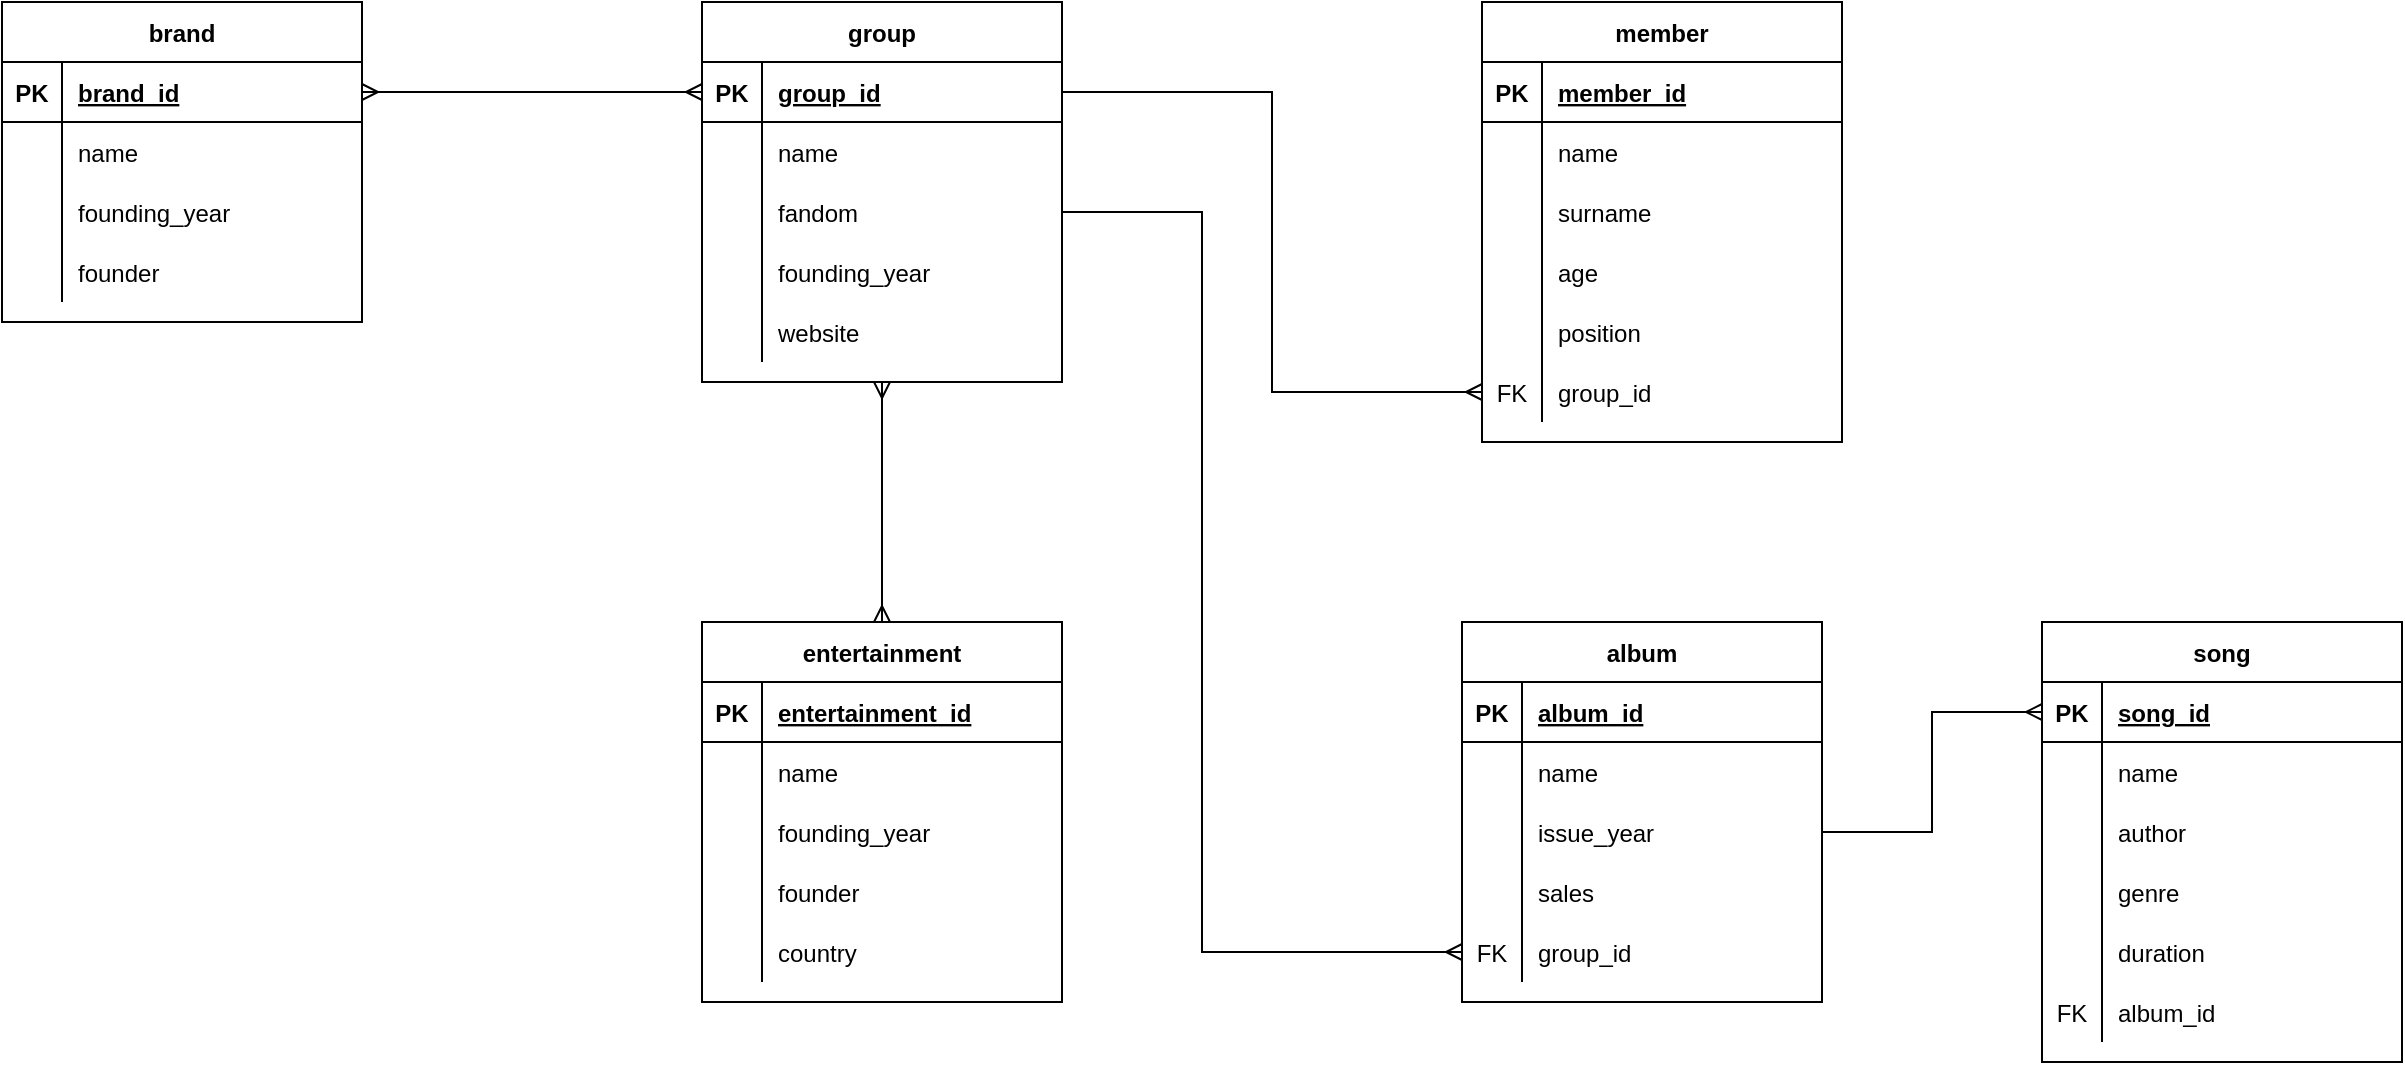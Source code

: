 <mxfile version="20.3.7" type="device"><diagram id="iY-hKCWLND0blFfeP9gx" name="Страница 1"><mxGraphModel dx="1817" dy="567" grid="1" gridSize="10" guides="1" tooltips="1" connect="1" arrows="1" fold="1" page="1" pageScale="1" pageWidth="827" pageHeight="1169" math="0" shadow="0"><root><mxCell id="0"/><mxCell id="1" parent="0"/><mxCell id="vdWDyAV-vzFsGSlKBJfx-1" value="member" style="shape=table;startSize=30;container=1;collapsible=1;childLayout=tableLayout;fixedRows=1;rowLines=0;fontStyle=1;align=center;resizeLast=1;" parent="1" vertex="1"><mxGeometry x="460" width="180" height="220" as="geometry"/></mxCell><mxCell id="vdWDyAV-vzFsGSlKBJfx-2" value="" style="shape=tableRow;horizontal=0;startSize=0;swimlaneHead=0;swimlaneBody=0;fillColor=none;collapsible=0;dropTarget=0;points=[[0,0.5],[1,0.5]];portConstraint=eastwest;top=0;left=0;right=0;bottom=1;" parent="vdWDyAV-vzFsGSlKBJfx-1" vertex="1"><mxGeometry y="30" width="180" height="30" as="geometry"/></mxCell><mxCell id="vdWDyAV-vzFsGSlKBJfx-3" value="PK" style="shape=partialRectangle;connectable=0;fillColor=none;top=0;left=0;bottom=0;right=0;fontStyle=1;overflow=hidden;" parent="vdWDyAV-vzFsGSlKBJfx-2" vertex="1"><mxGeometry width="30" height="30" as="geometry"><mxRectangle width="30" height="30" as="alternateBounds"/></mxGeometry></mxCell><mxCell id="vdWDyAV-vzFsGSlKBJfx-4" value="member_id" style="shape=partialRectangle;connectable=0;fillColor=none;top=0;left=0;bottom=0;right=0;align=left;spacingLeft=6;fontStyle=5;overflow=hidden;" parent="vdWDyAV-vzFsGSlKBJfx-2" vertex="1"><mxGeometry x="30" width="150" height="30" as="geometry"><mxRectangle width="150" height="30" as="alternateBounds"/></mxGeometry></mxCell><mxCell id="vdWDyAV-vzFsGSlKBJfx-5" value="" style="shape=tableRow;horizontal=0;startSize=0;swimlaneHead=0;swimlaneBody=0;fillColor=none;collapsible=0;dropTarget=0;points=[[0,0.5],[1,0.5]];portConstraint=eastwest;top=0;left=0;right=0;bottom=0;" parent="vdWDyAV-vzFsGSlKBJfx-1" vertex="1"><mxGeometry y="60" width="180" height="30" as="geometry"/></mxCell><mxCell id="vdWDyAV-vzFsGSlKBJfx-6" value="" style="shape=partialRectangle;connectable=0;fillColor=none;top=0;left=0;bottom=0;right=0;editable=1;overflow=hidden;" parent="vdWDyAV-vzFsGSlKBJfx-5" vertex="1"><mxGeometry width="30" height="30" as="geometry"><mxRectangle width="30" height="30" as="alternateBounds"/></mxGeometry></mxCell><mxCell id="vdWDyAV-vzFsGSlKBJfx-7" value="name" style="shape=partialRectangle;connectable=0;fillColor=none;top=0;left=0;bottom=0;right=0;align=left;spacingLeft=6;overflow=hidden;" parent="vdWDyAV-vzFsGSlKBJfx-5" vertex="1"><mxGeometry x="30" width="150" height="30" as="geometry"><mxRectangle width="150" height="30" as="alternateBounds"/></mxGeometry></mxCell><mxCell id="vdWDyAV-vzFsGSlKBJfx-8" value="" style="shape=tableRow;horizontal=0;startSize=0;swimlaneHead=0;swimlaneBody=0;fillColor=none;collapsible=0;dropTarget=0;points=[[0,0.5],[1,0.5]];portConstraint=eastwest;top=0;left=0;right=0;bottom=0;" parent="vdWDyAV-vzFsGSlKBJfx-1" vertex="1"><mxGeometry y="90" width="180" height="30" as="geometry"/></mxCell><mxCell id="vdWDyAV-vzFsGSlKBJfx-9" value="" style="shape=partialRectangle;connectable=0;fillColor=none;top=0;left=0;bottom=0;right=0;editable=1;overflow=hidden;" parent="vdWDyAV-vzFsGSlKBJfx-8" vertex="1"><mxGeometry width="30" height="30" as="geometry"><mxRectangle width="30" height="30" as="alternateBounds"/></mxGeometry></mxCell><mxCell id="vdWDyAV-vzFsGSlKBJfx-10" value="surname" style="shape=partialRectangle;connectable=0;fillColor=none;top=0;left=0;bottom=0;right=0;align=left;spacingLeft=6;overflow=hidden;" parent="vdWDyAV-vzFsGSlKBJfx-8" vertex="1"><mxGeometry x="30" width="150" height="30" as="geometry"><mxRectangle width="150" height="30" as="alternateBounds"/></mxGeometry></mxCell><mxCell id="vdWDyAV-vzFsGSlKBJfx-11" value="" style="shape=tableRow;horizontal=0;startSize=0;swimlaneHead=0;swimlaneBody=0;fillColor=none;collapsible=0;dropTarget=0;points=[[0,0.5],[1,0.5]];portConstraint=eastwest;top=0;left=0;right=0;bottom=0;" parent="vdWDyAV-vzFsGSlKBJfx-1" vertex="1"><mxGeometry y="120" width="180" height="30" as="geometry"/></mxCell><mxCell id="vdWDyAV-vzFsGSlKBJfx-12" value="" style="shape=partialRectangle;connectable=0;fillColor=none;top=0;left=0;bottom=0;right=0;editable=1;overflow=hidden;" parent="vdWDyAV-vzFsGSlKBJfx-11" vertex="1"><mxGeometry width="30" height="30" as="geometry"><mxRectangle width="30" height="30" as="alternateBounds"/></mxGeometry></mxCell><mxCell id="vdWDyAV-vzFsGSlKBJfx-13" value="age" style="shape=partialRectangle;connectable=0;fillColor=none;top=0;left=0;bottom=0;right=0;align=left;spacingLeft=6;overflow=hidden;" parent="vdWDyAV-vzFsGSlKBJfx-11" vertex="1"><mxGeometry x="30" width="150" height="30" as="geometry"><mxRectangle width="150" height="30" as="alternateBounds"/></mxGeometry></mxCell><mxCell id="vdWDyAV-vzFsGSlKBJfx-86" style="shape=tableRow;horizontal=0;startSize=0;swimlaneHead=0;swimlaneBody=0;fillColor=none;collapsible=0;dropTarget=0;points=[[0,0.5],[1,0.5]];portConstraint=eastwest;top=0;left=0;right=0;bottom=0;" parent="vdWDyAV-vzFsGSlKBJfx-1" vertex="1"><mxGeometry y="150" width="180" height="30" as="geometry"/></mxCell><mxCell id="vdWDyAV-vzFsGSlKBJfx-87" style="shape=partialRectangle;connectable=0;fillColor=none;top=0;left=0;bottom=0;right=0;editable=1;overflow=hidden;" parent="vdWDyAV-vzFsGSlKBJfx-86" vertex="1"><mxGeometry width="30" height="30" as="geometry"><mxRectangle width="30" height="30" as="alternateBounds"/></mxGeometry></mxCell><mxCell id="vdWDyAV-vzFsGSlKBJfx-88" value="position" style="shape=partialRectangle;connectable=0;fillColor=none;top=0;left=0;bottom=0;right=0;align=left;spacingLeft=6;overflow=hidden;" parent="vdWDyAV-vzFsGSlKBJfx-86" vertex="1"><mxGeometry x="30" width="150" height="30" as="geometry"><mxRectangle width="150" height="30" as="alternateBounds"/></mxGeometry></mxCell><mxCell id="vdWDyAV-vzFsGSlKBJfx-89" style="shape=tableRow;horizontal=0;startSize=0;swimlaneHead=0;swimlaneBody=0;fillColor=none;collapsible=0;dropTarget=0;points=[[0,0.5],[1,0.5]];portConstraint=eastwest;top=0;left=0;right=0;bottom=0;" parent="vdWDyAV-vzFsGSlKBJfx-1" vertex="1"><mxGeometry y="180" width="180" height="30" as="geometry"/></mxCell><mxCell id="vdWDyAV-vzFsGSlKBJfx-90" value="FK" style="shape=partialRectangle;connectable=0;fillColor=none;top=0;left=0;bottom=0;right=0;editable=1;overflow=hidden;" parent="vdWDyAV-vzFsGSlKBJfx-89" vertex="1"><mxGeometry width="30" height="30" as="geometry"><mxRectangle width="30" height="30" as="alternateBounds"/></mxGeometry></mxCell><mxCell id="vdWDyAV-vzFsGSlKBJfx-91" value="group_id" style="shape=partialRectangle;connectable=0;fillColor=none;top=0;left=0;bottom=0;right=0;align=left;spacingLeft=6;overflow=hidden;" parent="vdWDyAV-vzFsGSlKBJfx-89" vertex="1"><mxGeometry x="30" width="150" height="30" as="geometry"><mxRectangle width="150" height="30" as="alternateBounds"/></mxGeometry></mxCell><mxCell id="vdWDyAV-vzFsGSlKBJfx-14" value="group" style="shape=table;startSize=30;container=1;collapsible=1;childLayout=tableLayout;fixedRows=1;rowLines=0;fontStyle=1;align=center;resizeLast=1;" parent="1" vertex="1"><mxGeometry x="70" width="180" height="190" as="geometry"/></mxCell><mxCell id="vdWDyAV-vzFsGSlKBJfx-15" value="" style="shape=tableRow;horizontal=0;startSize=0;swimlaneHead=0;swimlaneBody=0;fillColor=none;collapsible=0;dropTarget=0;points=[[0,0.5],[1,0.5]];portConstraint=eastwest;top=0;left=0;right=0;bottom=1;" parent="vdWDyAV-vzFsGSlKBJfx-14" vertex="1"><mxGeometry y="30" width="180" height="30" as="geometry"/></mxCell><mxCell id="vdWDyAV-vzFsGSlKBJfx-16" value="PK" style="shape=partialRectangle;connectable=0;fillColor=none;top=0;left=0;bottom=0;right=0;fontStyle=1;overflow=hidden;" parent="vdWDyAV-vzFsGSlKBJfx-15" vertex="1"><mxGeometry width="30" height="30" as="geometry"><mxRectangle width="30" height="30" as="alternateBounds"/></mxGeometry></mxCell><mxCell id="vdWDyAV-vzFsGSlKBJfx-17" value="group_id" style="shape=partialRectangle;connectable=0;fillColor=none;top=0;left=0;bottom=0;right=0;align=left;spacingLeft=6;fontStyle=5;overflow=hidden;" parent="vdWDyAV-vzFsGSlKBJfx-15" vertex="1"><mxGeometry x="30" width="150" height="30" as="geometry"><mxRectangle width="150" height="30" as="alternateBounds"/></mxGeometry></mxCell><mxCell id="vdWDyAV-vzFsGSlKBJfx-18" value="" style="shape=tableRow;horizontal=0;startSize=0;swimlaneHead=0;swimlaneBody=0;fillColor=none;collapsible=0;dropTarget=0;points=[[0,0.5],[1,0.5]];portConstraint=eastwest;top=0;left=0;right=0;bottom=0;" parent="vdWDyAV-vzFsGSlKBJfx-14" vertex="1"><mxGeometry y="60" width="180" height="30" as="geometry"/></mxCell><mxCell id="vdWDyAV-vzFsGSlKBJfx-19" value="" style="shape=partialRectangle;connectable=0;fillColor=none;top=0;left=0;bottom=0;right=0;editable=1;overflow=hidden;" parent="vdWDyAV-vzFsGSlKBJfx-18" vertex="1"><mxGeometry width="30" height="30" as="geometry"><mxRectangle width="30" height="30" as="alternateBounds"/></mxGeometry></mxCell><mxCell id="vdWDyAV-vzFsGSlKBJfx-20" value="name" style="shape=partialRectangle;connectable=0;fillColor=none;top=0;left=0;bottom=0;right=0;align=left;spacingLeft=6;overflow=hidden;" parent="vdWDyAV-vzFsGSlKBJfx-18" vertex="1"><mxGeometry x="30" width="150" height="30" as="geometry"><mxRectangle width="150" height="30" as="alternateBounds"/></mxGeometry></mxCell><mxCell id="XHDtViboGPx38nNaj5Tq-13" style="shape=tableRow;horizontal=0;startSize=0;swimlaneHead=0;swimlaneBody=0;fillColor=none;collapsible=0;dropTarget=0;points=[[0,0.5],[1,0.5]];portConstraint=eastwest;top=0;left=0;right=0;bottom=0;" parent="vdWDyAV-vzFsGSlKBJfx-14" vertex="1"><mxGeometry y="90" width="180" height="30" as="geometry"/></mxCell><mxCell id="XHDtViboGPx38nNaj5Tq-14" style="shape=partialRectangle;connectable=0;fillColor=none;top=0;left=0;bottom=0;right=0;editable=1;overflow=hidden;" parent="XHDtViboGPx38nNaj5Tq-13" vertex="1"><mxGeometry width="30" height="30" as="geometry"><mxRectangle width="30" height="30" as="alternateBounds"/></mxGeometry></mxCell><mxCell id="XHDtViboGPx38nNaj5Tq-15" value="fandom" style="shape=partialRectangle;connectable=0;fillColor=none;top=0;left=0;bottom=0;right=0;align=left;spacingLeft=6;overflow=hidden;" parent="XHDtViboGPx38nNaj5Tq-13" vertex="1"><mxGeometry x="30" width="150" height="30" as="geometry"><mxRectangle width="150" height="30" as="alternateBounds"/></mxGeometry></mxCell><mxCell id="vdWDyAV-vzFsGSlKBJfx-113" style="shape=tableRow;horizontal=0;startSize=0;swimlaneHead=0;swimlaneBody=0;fillColor=none;collapsible=0;dropTarget=0;points=[[0,0.5],[1,0.5]];portConstraint=eastwest;top=0;left=0;right=0;bottom=0;" parent="vdWDyAV-vzFsGSlKBJfx-14" vertex="1"><mxGeometry y="120" width="180" height="30" as="geometry"/></mxCell><mxCell id="vdWDyAV-vzFsGSlKBJfx-114" style="shape=partialRectangle;connectable=0;fillColor=none;top=0;left=0;bottom=0;right=0;editable=1;overflow=hidden;" parent="vdWDyAV-vzFsGSlKBJfx-113" vertex="1"><mxGeometry width="30" height="30" as="geometry"><mxRectangle width="30" height="30" as="alternateBounds"/></mxGeometry></mxCell><mxCell id="vdWDyAV-vzFsGSlKBJfx-115" value="founding_year" style="shape=partialRectangle;connectable=0;fillColor=none;top=0;left=0;bottom=0;right=0;align=left;spacingLeft=6;overflow=hidden;" parent="vdWDyAV-vzFsGSlKBJfx-113" vertex="1"><mxGeometry x="30" width="150" height="30" as="geometry"><mxRectangle width="150" height="30" as="alternateBounds"/></mxGeometry></mxCell><mxCell id="XHDtViboGPx38nNaj5Tq-20" style="shape=tableRow;horizontal=0;startSize=0;swimlaneHead=0;swimlaneBody=0;fillColor=none;collapsible=0;dropTarget=0;points=[[0,0.5],[1,0.5]];portConstraint=eastwest;top=0;left=0;right=0;bottom=0;" parent="vdWDyAV-vzFsGSlKBJfx-14" vertex="1"><mxGeometry y="150" width="180" height="30" as="geometry"/></mxCell><mxCell id="XHDtViboGPx38nNaj5Tq-21" style="shape=partialRectangle;connectable=0;fillColor=none;top=0;left=0;bottom=0;right=0;editable=1;overflow=hidden;" parent="XHDtViboGPx38nNaj5Tq-20" vertex="1"><mxGeometry width="30" height="30" as="geometry"><mxRectangle width="30" height="30" as="alternateBounds"/></mxGeometry></mxCell><mxCell id="XHDtViboGPx38nNaj5Tq-22" value="website" style="shape=partialRectangle;connectable=0;fillColor=none;top=0;left=0;bottom=0;right=0;align=left;spacingLeft=6;overflow=hidden;" parent="XHDtViboGPx38nNaj5Tq-20" vertex="1"><mxGeometry x="30" width="150" height="30" as="geometry"><mxRectangle width="150" height="30" as="alternateBounds"/></mxGeometry></mxCell><mxCell id="vdWDyAV-vzFsGSlKBJfx-27" value="entertainment" style="shape=table;startSize=30;container=1;collapsible=1;childLayout=tableLayout;fixedRows=1;rowLines=0;fontStyle=1;align=center;resizeLast=1;" parent="1" vertex="1"><mxGeometry x="70" y="310" width="180" height="190" as="geometry"/></mxCell><mxCell id="vdWDyAV-vzFsGSlKBJfx-28" value="" style="shape=tableRow;horizontal=0;startSize=0;swimlaneHead=0;swimlaneBody=0;fillColor=none;collapsible=0;dropTarget=0;points=[[0,0.5],[1,0.5]];portConstraint=eastwest;top=0;left=0;right=0;bottom=1;" parent="vdWDyAV-vzFsGSlKBJfx-27" vertex="1"><mxGeometry y="30" width="180" height="30" as="geometry"/></mxCell><mxCell id="vdWDyAV-vzFsGSlKBJfx-29" value="PK" style="shape=partialRectangle;connectable=0;fillColor=none;top=0;left=0;bottom=0;right=0;fontStyle=1;overflow=hidden;" parent="vdWDyAV-vzFsGSlKBJfx-28" vertex="1"><mxGeometry width="30" height="30" as="geometry"><mxRectangle width="30" height="30" as="alternateBounds"/></mxGeometry></mxCell><mxCell id="vdWDyAV-vzFsGSlKBJfx-30" value="entertainment_id" style="shape=partialRectangle;connectable=0;fillColor=none;top=0;left=0;bottom=0;right=0;align=left;spacingLeft=6;fontStyle=5;overflow=hidden;" parent="vdWDyAV-vzFsGSlKBJfx-28" vertex="1"><mxGeometry x="30" width="150" height="30" as="geometry"><mxRectangle width="150" height="30" as="alternateBounds"/></mxGeometry></mxCell><mxCell id="vdWDyAV-vzFsGSlKBJfx-31" value="" style="shape=tableRow;horizontal=0;startSize=0;swimlaneHead=0;swimlaneBody=0;fillColor=none;collapsible=0;dropTarget=0;points=[[0,0.5],[1,0.5]];portConstraint=eastwest;top=0;left=0;right=0;bottom=0;" parent="vdWDyAV-vzFsGSlKBJfx-27" vertex="1"><mxGeometry y="60" width="180" height="30" as="geometry"/></mxCell><mxCell id="vdWDyAV-vzFsGSlKBJfx-32" value="" style="shape=partialRectangle;connectable=0;fillColor=none;top=0;left=0;bottom=0;right=0;editable=1;overflow=hidden;" parent="vdWDyAV-vzFsGSlKBJfx-31" vertex="1"><mxGeometry width="30" height="30" as="geometry"><mxRectangle width="30" height="30" as="alternateBounds"/></mxGeometry></mxCell><mxCell id="vdWDyAV-vzFsGSlKBJfx-33" value="name" style="shape=partialRectangle;connectable=0;fillColor=none;top=0;left=0;bottom=0;right=0;align=left;spacingLeft=6;overflow=hidden;" parent="vdWDyAV-vzFsGSlKBJfx-31" vertex="1"><mxGeometry x="30" width="150" height="30" as="geometry"><mxRectangle width="150" height="30" as="alternateBounds"/></mxGeometry></mxCell><mxCell id="vdWDyAV-vzFsGSlKBJfx-34" value="" style="shape=tableRow;horizontal=0;startSize=0;swimlaneHead=0;swimlaneBody=0;fillColor=none;collapsible=0;dropTarget=0;points=[[0,0.5],[1,0.5]];portConstraint=eastwest;top=0;left=0;right=0;bottom=0;" parent="vdWDyAV-vzFsGSlKBJfx-27" vertex="1"><mxGeometry y="90" width="180" height="30" as="geometry"/></mxCell><mxCell id="vdWDyAV-vzFsGSlKBJfx-35" value="" style="shape=partialRectangle;connectable=0;fillColor=none;top=0;left=0;bottom=0;right=0;editable=1;overflow=hidden;" parent="vdWDyAV-vzFsGSlKBJfx-34" vertex="1"><mxGeometry width="30" height="30" as="geometry"><mxRectangle width="30" height="30" as="alternateBounds"/></mxGeometry></mxCell><mxCell id="vdWDyAV-vzFsGSlKBJfx-36" value="founding_year" style="shape=partialRectangle;connectable=0;fillColor=none;top=0;left=0;bottom=0;right=0;align=left;spacingLeft=6;overflow=hidden;" parent="vdWDyAV-vzFsGSlKBJfx-34" vertex="1"><mxGeometry x="30" width="150" height="30" as="geometry"><mxRectangle width="150" height="30" as="alternateBounds"/></mxGeometry></mxCell><mxCell id="vdWDyAV-vzFsGSlKBJfx-94" style="shape=tableRow;horizontal=0;startSize=0;swimlaneHead=0;swimlaneBody=0;fillColor=none;collapsible=0;dropTarget=0;points=[[0,0.5],[1,0.5]];portConstraint=eastwest;top=0;left=0;right=0;bottom=0;" parent="vdWDyAV-vzFsGSlKBJfx-27" vertex="1"><mxGeometry y="120" width="180" height="30" as="geometry"/></mxCell><mxCell id="vdWDyAV-vzFsGSlKBJfx-95" style="shape=partialRectangle;connectable=0;fillColor=none;top=0;left=0;bottom=0;right=0;editable=1;overflow=hidden;" parent="vdWDyAV-vzFsGSlKBJfx-94" vertex="1"><mxGeometry width="30" height="30" as="geometry"><mxRectangle width="30" height="30" as="alternateBounds"/></mxGeometry></mxCell><mxCell id="vdWDyAV-vzFsGSlKBJfx-96" value="founder" style="shape=partialRectangle;connectable=0;fillColor=none;top=0;left=0;bottom=0;right=0;align=left;spacingLeft=6;overflow=hidden;" parent="vdWDyAV-vzFsGSlKBJfx-94" vertex="1"><mxGeometry x="30" width="150" height="30" as="geometry"><mxRectangle width="150" height="30" as="alternateBounds"/></mxGeometry></mxCell><mxCell id="XHDtViboGPx38nNaj5Tq-1" style="shape=tableRow;horizontal=0;startSize=0;swimlaneHead=0;swimlaneBody=0;fillColor=none;collapsible=0;dropTarget=0;points=[[0,0.5],[1,0.5]];portConstraint=eastwest;top=0;left=0;right=0;bottom=0;" parent="vdWDyAV-vzFsGSlKBJfx-27" vertex="1"><mxGeometry y="150" width="180" height="30" as="geometry"/></mxCell><mxCell id="XHDtViboGPx38nNaj5Tq-2" style="shape=partialRectangle;connectable=0;fillColor=none;top=0;left=0;bottom=0;right=0;editable=1;overflow=hidden;" parent="XHDtViboGPx38nNaj5Tq-1" vertex="1"><mxGeometry width="30" height="30" as="geometry"><mxRectangle width="30" height="30" as="alternateBounds"/></mxGeometry></mxCell><mxCell id="XHDtViboGPx38nNaj5Tq-3" value="country" style="shape=partialRectangle;connectable=0;fillColor=none;top=0;left=0;bottom=0;right=0;align=left;spacingLeft=6;overflow=hidden;" parent="XHDtViboGPx38nNaj5Tq-1" vertex="1"><mxGeometry x="30" width="150" height="30" as="geometry"><mxRectangle width="150" height="30" as="alternateBounds"/></mxGeometry></mxCell><mxCell id="vdWDyAV-vzFsGSlKBJfx-40" value="album" style="shape=table;startSize=30;container=1;collapsible=1;childLayout=tableLayout;fixedRows=1;rowLines=0;fontStyle=1;align=center;resizeLast=1;" parent="1" vertex="1"><mxGeometry x="450" y="310" width="180" height="190" as="geometry"/></mxCell><mxCell id="vdWDyAV-vzFsGSlKBJfx-41" value="" style="shape=tableRow;horizontal=0;startSize=0;swimlaneHead=0;swimlaneBody=0;fillColor=none;collapsible=0;dropTarget=0;points=[[0,0.5],[1,0.5]];portConstraint=eastwest;top=0;left=0;right=0;bottom=1;" parent="vdWDyAV-vzFsGSlKBJfx-40" vertex="1"><mxGeometry y="30" width="180" height="30" as="geometry"/></mxCell><mxCell id="vdWDyAV-vzFsGSlKBJfx-42" value="PK" style="shape=partialRectangle;connectable=0;fillColor=none;top=0;left=0;bottom=0;right=0;fontStyle=1;overflow=hidden;" parent="vdWDyAV-vzFsGSlKBJfx-41" vertex="1"><mxGeometry width="30" height="30" as="geometry"><mxRectangle width="30" height="30" as="alternateBounds"/></mxGeometry></mxCell><mxCell id="vdWDyAV-vzFsGSlKBJfx-43" value="album_id" style="shape=partialRectangle;connectable=0;fillColor=none;top=0;left=0;bottom=0;right=0;align=left;spacingLeft=6;fontStyle=5;overflow=hidden;" parent="vdWDyAV-vzFsGSlKBJfx-41" vertex="1"><mxGeometry x="30" width="150" height="30" as="geometry"><mxRectangle width="150" height="30" as="alternateBounds"/></mxGeometry></mxCell><mxCell id="vdWDyAV-vzFsGSlKBJfx-44" value="" style="shape=tableRow;horizontal=0;startSize=0;swimlaneHead=0;swimlaneBody=0;fillColor=none;collapsible=0;dropTarget=0;points=[[0,0.5],[1,0.5]];portConstraint=eastwest;top=0;left=0;right=0;bottom=0;" parent="vdWDyAV-vzFsGSlKBJfx-40" vertex="1"><mxGeometry y="60" width="180" height="30" as="geometry"/></mxCell><mxCell id="vdWDyAV-vzFsGSlKBJfx-45" value="" style="shape=partialRectangle;connectable=0;fillColor=none;top=0;left=0;bottom=0;right=0;editable=1;overflow=hidden;" parent="vdWDyAV-vzFsGSlKBJfx-44" vertex="1"><mxGeometry width="30" height="30" as="geometry"><mxRectangle width="30" height="30" as="alternateBounds"/></mxGeometry></mxCell><mxCell id="vdWDyAV-vzFsGSlKBJfx-46" value="name" style="shape=partialRectangle;connectable=0;fillColor=none;top=0;left=0;bottom=0;right=0;align=left;spacingLeft=6;overflow=hidden;" parent="vdWDyAV-vzFsGSlKBJfx-44" vertex="1"><mxGeometry x="30" width="150" height="30" as="geometry"><mxRectangle width="150" height="30" as="alternateBounds"/></mxGeometry></mxCell><mxCell id="vdWDyAV-vzFsGSlKBJfx-47" value="" style="shape=tableRow;horizontal=0;startSize=0;swimlaneHead=0;swimlaneBody=0;fillColor=none;collapsible=0;dropTarget=0;points=[[0,0.5],[1,0.5]];portConstraint=eastwest;top=0;left=0;right=0;bottom=0;" parent="vdWDyAV-vzFsGSlKBJfx-40" vertex="1"><mxGeometry y="90" width="180" height="30" as="geometry"/></mxCell><mxCell id="vdWDyAV-vzFsGSlKBJfx-48" value="" style="shape=partialRectangle;connectable=0;fillColor=none;top=0;left=0;bottom=0;right=0;editable=1;overflow=hidden;" parent="vdWDyAV-vzFsGSlKBJfx-47" vertex="1"><mxGeometry width="30" height="30" as="geometry"><mxRectangle width="30" height="30" as="alternateBounds"/></mxGeometry></mxCell><mxCell id="vdWDyAV-vzFsGSlKBJfx-49" value="issue_year" style="shape=partialRectangle;connectable=0;fillColor=none;top=0;left=0;bottom=0;right=0;align=left;spacingLeft=6;overflow=hidden;" parent="vdWDyAV-vzFsGSlKBJfx-47" vertex="1"><mxGeometry x="30" width="150" height="30" as="geometry"><mxRectangle width="150" height="30" as="alternateBounds"/></mxGeometry></mxCell><mxCell id="vdWDyAV-vzFsGSlKBJfx-50" value="" style="shape=tableRow;horizontal=0;startSize=0;swimlaneHead=0;swimlaneBody=0;fillColor=none;collapsible=0;dropTarget=0;points=[[0,0.5],[1,0.5]];portConstraint=eastwest;top=0;left=0;right=0;bottom=0;" parent="vdWDyAV-vzFsGSlKBJfx-40" vertex="1"><mxGeometry y="120" width="180" height="30" as="geometry"/></mxCell><mxCell id="vdWDyAV-vzFsGSlKBJfx-51" value="" style="shape=partialRectangle;connectable=0;fillColor=none;top=0;left=0;bottom=0;right=0;editable=1;overflow=hidden;" parent="vdWDyAV-vzFsGSlKBJfx-50" vertex="1"><mxGeometry width="30" height="30" as="geometry"><mxRectangle width="30" height="30" as="alternateBounds"/></mxGeometry></mxCell><mxCell id="vdWDyAV-vzFsGSlKBJfx-52" value="sales" style="shape=partialRectangle;connectable=0;fillColor=none;top=0;left=0;bottom=0;right=0;align=left;spacingLeft=6;overflow=hidden;" parent="vdWDyAV-vzFsGSlKBJfx-50" vertex="1"><mxGeometry x="30" width="150" height="30" as="geometry"><mxRectangle width="150" height="30" as="alternateBounds"/></mxGeometry></mxCell><mxCell id="vdWDyAV-vzFsGSlKBJfx-118" style="shape=tableRow;horizontal=0;startSize=0;swimlaneHead=0;swimlaneBody=0;fillColor=none;collapsible=0;dropTarget=0;points=[[0,0.5],[1,0.5]];portConstraint=eastwest;top=0;left=0;right=0;bottom=0;" parent="vdWDyAV-vzFsGSlKBJfx-40" vertex="1"><mxGeometry y="150" width="180" height="30" as="geometry"/></mxCell><mxCell id="vdWDyAV-vzFsGSlKBJfx-119" value="FK" style="shape=partialRectangle;connectable=0;fillColor=none;top=0;left=0;bottom=0;right=0;editable=1;overflow=hidden;" parent="vdWDyAV-vzFsGSlKBJfx-118" vertex="1"><mxGeometry width="30" height="30" as="geometry"><mxRectangle width="30" height="30" as="alternateBounds"/></mxGeometry></mxCell><mxCell id="vdWDyAV-vzFsGSlKBJfx-120" value="group_id" style="shape=partialRectangle;connectable=0;fillColor=none;top=0;left=0;bottom=0;right=0;align=left;spacingLeft=6;overflow=hidden;" parent="vdWDyAV-vzFsGSlKBJfx-118" vertex="1"><mxGeometry x="30" width="150" height="30" as="geometry"><mxRectangle width="150" height="30" as="alternateBounds"/></mxGeometry></mxCell><mxCell id="vdWDyAV-vzFsGSlKBJfx-100" value="song" style="shape=table;startSize=30;container=1;collapsible=1;childLayout=tableLayout;fixedRows=1;rowLines=0;fontStyle=1;align=center;resizeLast=1;" parent="1" vertex="1"><mxGeometry x="740" y="310" width="180" height="220" as="geometry"/></mxCell><mxCell id="vdWDyAV-vzFsGSlKBJfx-101" value="" style="shape=tableRow;horizontal=0;startSize=0;swimlaneHead=0;swimlaneBody=0;fillColor=none;collapsible=0;dropTarget=0;points=[[0,0.5],[1,0.5]];portConstraint=eastwest;top=0;left=0;right=0;bottom=1;" parent="vdWDyAV-vzFsGSlKBJfx-100" vertex="1"><mxGeometry y="30" width="180" height="30" as="geometry"/></mxCell><mxCell id="vdWDyAV-vzFsGSlKBJfx-102" value="PK" style="shape=partialRectangle;connectable=0;fillColor=none;top=0;left=0;bottom=0;right=0;fontStyle=1;overflow=hidden;" parent="vdWDyAV-vzFsGSlKBJfx-101" vertex="1"><mxGeometry width="30" height="30" as="geometry"><mxRectangle width="30" height="30" as="alternateBounds"/></mxGeometry></mxCell><mxCell id="vdWDyAV-vzFsGSlKBJfx-103" value="song_id" style="shape=partialRectangle;connectable=0;fillColor=none;top=0;left=0;bottom=0;right=0;align=left;spacingLeft=6;fontStyle=5;overflow=hidden;" parent="vdWDyAV-vzFsGSlKBJfx-101" vertex="1"><mxGeometry x="30" width="150" height="30" as="geometry"><mxRectangle width="150" height="30" as="alternateBounds"/></mxGeometry></mxCell><mxCell id="vdWDyAV-vzFsGSlKBJfx-104" value="" style="shape=tableRow;horizontal=0;startSize=0;swimlaneHead=0;swimlaneBody=0;fillColor=none;collapsible=0;dropTarget=0;points=[[0,0.5],[1,0.5]];portConstraint=eastwest;top=0;left=0;right=0;bottom=0;" parent="vdWDyAV-vzFsGSlKBJfx-100" vertex="1"><mxGeometry y="60" width="180" height="30" as="geometry"/></mxCell><mxCell id="vdWDyAV-vzFsGSlKBJfx-105" value="" style="shape=partialRectangle;connectable=0;fillColor=none;top=0;left=0;bottom=0;right=0;editable=1;overflow=hidden;" parent="vdWDyAV-vzFsGSlKBJfx-104" vertex="1"><mxGeometry width="30" height="30" as="geometry"><mxRectangle width="30" height="30" as="alternateBounds"/></mxGeometry></mxCell><mxCell id="vdWDyAV-vzFsGSlKBJfx-106" value="name" style="shape=partialRectangle;connectable=0;fillColor=none;top=0;left=0;bottom=0;right=0;align=left;spacingLeft=6;overflow=hidden;" parent="vdWDyAV-vzFsGSlKBJfx-104" vertex="1"><mxGeometry x="30" width="150" height="30" as="geometry"><mxRectangle width="150" height="30" as="alternateBounds"/></mxGeometry></mxCell><mxCell id="iLXwoOPisQQvG4oWhff4-1" style="shape=tableRow;horizontal=0;startSize=0;swimlaneHead=0;swimlaneBody=0;fillColor=none;collapsible=0;dropTarget=0;points=[[0,0.5],[1,0.5]];portConstraint=eastwest;top=0;left=0;right=0;bottom=0;" parent="vdWDyAV-vzFsGSlKBJfx-100" vertex="1"><mxGeometry y="90" width="180" height="30" as="geometry"/></mxCell><mxCell id="iLXwoOPisQQvG4oWhff4-2" style="shape=partialRectangle;connectable=0;fillColor=none;top=0;left=0;bottom=0;right=0;editable=1;overflow=hidden;" parent="iLXwoOPisQQvG4oWhff4-1" vertex="1"><mxGeometry width="30" height="30" as="geometry"><mxRectangle width="30" height="30" as="alternateBounds"/></mxGeometry></mxCell><mxCell id="iLXwoOPisQQvG4oWhff4-3" value="author" style="shape=partialRectangle;connectable=0;fillColor=none;top=0;left=0;bottom=0;right=0;align=left;spacingLeft=6;overflow=hidden;" parent="iLXwoOPisQQvG4oWhff4-1" vertex="1"><mxGeometry x="30" width="150" height="30" as="geometry"><mxRectangle width="150" height="30" as="alternateBounds"/></mxGeometry></mxCell><mxCell id="XHDtViboGPx38nNaj5Tq-10" style="shape=tableRow;horizontal=0;startSize=0;swimlaneHead=0;swimlaneBody=0;fillColor=none;collapsible=0;dropTarget=0;points=[[0,0.5],[1,0.5]];portConstraint=eastwest;top=0;left=0;right=0;bottom=0;" parent="vdWDyAV-vzFsGSlKBJfx-100" vertex="1"><mxGeometry y="120" width="180" height="30" as="geometry"/></mxCell><mxCell id="XHDtViboGPx38nNaj5Tq-11" style="shape=partialRectangle;connectable=0;fillColor=none;top=0;left=0;bottom=0;right=0;editable=1;overflow=hidden;" parent="XHDtViboGPx38nNaj5Tq-10" vertex="1"><mxGeometry width="30" height="30" as="geometry"><mxRectangle width="30" height="30" as="alternateBounds"/></mxGeometry></mxCell><mxCell id="XHDtViboGPx38nNaj5Tq-12" value="genre" style="shape=partialRectangle;connectable=0;fillColor=none;top=0;left=0;bottom=0;right=0;align=left;spacingLeft=6;overflow=hidden;" parent="XHDtViboGPx38nNaj5Tq-10" vertex="1"><mxGeometry x="30" width="150" height="30" as="geometry"><mxRectangle width="150" height="30" as="alternateBounds"/></mxGeometry></mxCell><mxCell id="XHDtViboGPx38nNaj5Tq-7" style="shape=tableRow;horizontal=0;startSize=0;swimlaneHead=0;swimlaneBody=0;fillColor=none;collapsible=0;dropTarget=0;points=[[0,0.5],[1,0.5]];portConstraint=eastwest;top=0;left=0;right=0;bottom=0;" parent="vdWDyAV-vzFsGSlKBJfx-100" vertex="1"><mxGeometry y="150" width="180" height="30" as="geometry"/></mxCell><mxCell id="XHDtViboGPx38nNaj5Tq-8" style="shape=partialRectangle;connectable=0;fillColor=none;top=0;left=0;bottom=0;right=0;editable=1;overflow=hidden;" parent="XHDtViboGPx38nNaj5Tq-7" vertex="1"><mxGeometry width="30" height="30" as="geometry"><mxRectangle width="30" height="30" as="alternateBounds"/></mxGeometry></mxCell><mxCell id="XHDtViboGPx38nNaj5Tq-9" value="duration" style="shape=partialRectangle;connectable=0;fillColor=none;top=0;left=0;bottom=0;right=0;align=left;spacingLeft=6;overflow=hidden;" parent="XHDtViboGPx38nNaj5Tq-7" vertex="1"><mxGeometry x="30" width="150" height="30" as="geometry"><mxRectangle width="150" height="30" as="alternateBounds"/></mxGeometry></mxCell><mxCell id="vdWDyAV-vzFsGSlKBJfx-107" value="" style="shape=tableRow;horizontal=0;startSize=0;swimlaneHead=0;swimlaneBody=0;fillColor=none;collapsible=0;dropTarget=0;points=[[0,0.5],[1,0.5]];portConstraint=eastwest;top=0;left=0;right=0;bottom=0;" parent="vdWDyAV-vzFsGSlKBJfx-100" vertex="1"><mxGeometry y="180" width="180" height="30" as="geometry"/></mxCell><mxCell id="vdWDyAV-vzFsGSlKBJfx-108" value="FK" style="shape=partialRectangle;connectable=0;fillColor=none;top=0;left=0;bottom=0;right=0;editable=1;overflow=hidden;" parent="vdWDyAV-vzFsGSlKBJfx-107" vertex="1"><mxGeometry width="30" height="30" as="geometry"><mxRectangle width="30" height="30" as="alternateBounds"/></mxGeometry></mxCell><mxCell id="vdWDyAV-vzFsGSlKBJfx-109" value="album_id" style="shape=partialRectangle;connectable=0;fillColor=none;top=0;left=0;bottom=0;right=0;align=left;spacingLeft=6;overflow=hidden;" parent="vdWDyAV-vzFsGSlKBJfx-107" vertex="1"><mxGeometry x="30" width="150" height="30" as="geometry"><mxRectangle width="150" height="30" as="alternateBounds"/></mxGeometry></mxCell><mxCell id="vdWDyAV-vzFsGSlKBJfx-116" value="" style="edgeStyle=orthogonalEdgeStyle;fontSize=12;html=1;endArrow=ERmany;rounded=0;entryX=0;entryY=0.5;entryDx=0;entryDy=0;exitX=1;exitY=0.5;exitDx=0;exitDy=0;" parent="1" source="vdWDyAV-vzFsGSlKBJfx-47" target="vdWDyAV-vzFsGSlKBJfx-101" edge="1"><mxGeometry width="100" height="100" relative="1" as="geometry"><mxPoint x="310" y="370" as="sourcePoint"/><mxPoint x="410" y="270" as="targetPoint"/></mxGeometry></mxCell><mxCell id="vdWDyAV-vzFsGSlKBJfx-122" value="" style="edgeStyle=orthogonalEdgeStyle;fontSize=12;html=1;endArrow=ERmany;rounded=0;entryX=0;entryY=0.5;entryDx=0;entryDy=0;exitX=1;exitY=0.5;exitDx=0;exitDy=0;" parent="1" source="vdWDyAV-vzFsGSlKBJfx-113" target="vdWDyAV-vzFsGSlKBJfx-118" edge="1"><mxGeometry width="100" height="100" relative="1" as="geometry"><mxPoint x="300" y="380" as="sourcePoint"/><mxPoint x="400" y="280" as="targetPoint"/><Array as="points"><mxPoint x="320" y="105"/><mxPoint x="320" y="475"/></Array></mxGeometry></mxCell><mxCell id="vdWDyAV-vzFsGSlKBJfx-123" value="" style="edgeStyle=orthogonalEdgeStyle;fontSize=12;html=1;endArrow=ERmany;rounded=0;entryX=0;entryY=0.5;entryDx=0;entryDy=0;exitX=1;exitY=0.5;exitDx=0;exitDy=0;" parent="1" source="vdWDyAV-vzFsGSlKBJfx-15" target="vdWDyAV-vzFsGSlKBJfx-89" edge="1"><mxGeometry width="100" height="100" relative="1" as="geometry"><mxPoint x="150" y="270" as="sourcePoint"/><mxPoint x="150" y="170" as="targetPoint"/></mxGeometry></mxCell><mxCell id="4GqIihlxsWHH-l1Vt9LF-1" value="" style="edgeStyle=orthogonalEdgeStyle;fontSize=12;html=1;endArrow=ERmany;startArrow=ERmany;rounded=0;exitX=0.5;exitY=0;exitDx=0;exitDy=0;entryX=0.5;entryY=1;entryDx=0;entryDy=0;" edge="1" parent="1" source="vdWDyAV-vzFsGSlKBJfx-27" target="vdWDyAV-vzFsGSlKBJfx-14"><mxGeometry width="100" height="100" relative="1" as="geometry"><mxPoint x="460" y="340" as="sourcePoint"/><mxPoint x="560" y="240" as="targetPoint"/></mxGeometry></mxCell><mxCell id="4GqIihlxsWHH-l1Vt9LF-2" value="brand" style="shape=table;startSize=30;container=1;collapsible=1;childLayout=tableLayout;fixedRows=1;rowLines=0;fontStyle=1;align=center;resizeLast=1;" vertex="1" parent="1"><mxGeometry x="-280" width="180" height="160" as="geometry"/></mxCell><mxCell id="4GqIihlxsWHH-l1Vt9LF-3" value="" style="shape=tableRow;horizontal=0;startSize=0;swimlaneHead=0;swimlaneBody=0;fillColor=none;collapsible=0;dropTarget=0;points=[[0,0.5],[1,0.5]];portConstraint=eastwest;top=0;left=0;right=0;bottom=1;" vertex="1" parent="4GqIihlxsWHH-l1Vt9LF-2"><mxGeometry y="30" width="180" height="30" as="geometry"/></mxCell><mxCell id="4GqIihlxsWHH-l1Vt9LF-4" value="PK" style="shape=partialRectangle;connectable=0;fillColor=none;top=0;left=0;bottom=0;right=0;fontStyle=1;overflow=hidden;" vertex="1" parent="4GqIihlxsWHH-l1Vt9LF-3"><mxGeometry width="30" height="30" as="geometry"><mxRectangle width="30" height="30" as="alternateBounds"/></mxGeometry></mxCell><mxCell id="4GqIihlxsWHH-l1Vt9LF-5" value="brand_id" style="shape=partialRectangle;connectable=0;fillColor=none;top=0;left=0;bottom=0;right=0;align=left;spacingLeft=6;fontStyle=5;overflow=hidden;" vertex="1" parent="4GqIihlxsWHH-l1Vt9LF-3"><mxGeometry x="30" width="150" height="30" as="geometry"><mxRectangle width="150" height="30" as="alternateBounds"/></mxGeometry></mxCell><mxCell id="4GqIihlxsWHH-l1Vt9LF-6" value="" style="shape=tableRow;horizontal=0;startSize=0;swimlaneHead=0;swimlaneBody=0;fillColor=none;collapsible=0;dropTarget=0;points=[[0,0.5],[1,0.5]];portConstraint=eastwest;top=0;left=0;right=0;bottom=0;" vertex="1" parent="4GqIihlxsWHH-l1Vt9LF-2"><mxGeometry y="60" width="180" height="30" as="geometry"/></mxCell><mxCell id="4GqIihlxsWHH-l1Vt9LF-7" value="" style="shape=partialRectangle;connectable=0;fillColor=none;top=0;left=0;bottom=0;right=0;editable=1;overflow=hidden;" vertex="1" parent="4GqIihlxsWHH-l1Vt9LF-6"><mxGeometry width="30" height="30" as="geometry"><mxRectangle width="30" height="30" as="alternateBounds"/></mxGeometry></mxCell><mxCell id="4GqIihlxsWHH-l1Vt9LF-8" value="name" style="shape=partialRectangle;connectable=0;fillColor=none;top=0;left=0;bottom=0;right=0;align=left;spacingLeft=6;overflow=hidden;" vertex="1" parent="4GqIihlxsWHH-l1Vt9LF-6"><mxGeometry x="30" width="150" height="30" as="geometry"><mxRectangle width="150" height="30" as="alternateBounds"/></mxGeometry></mxCell><mxCell id="4GqIihlxsWHH-l1Vt9LF-9" value="" style="shape=tableRow;horizontal=0;startSize=0;swimlaneHead=0;swimlaneBody=0;fillColor=none;collapsible=0;dropTarget=0;points=[[0,0.5],[1,0.5]];portConstraint=eastwest;top=0;left=0;right=0;bottom=0;" vertex="1" parent="4GqIihlxsWHH-l1Vt9LF-2"><mxGeometry y="90" width="180" height="30" as="geometry"/></mxCell><mxCell id="4GqIihlxsWHH-l1Vt9LF-10" value="" style="shape=partialRectangle;connectable=0;fillColor=none;top=0;left=0;bottom=0;right=0;editable=1;overflow=hidden;" vertex="1" parent="4GqIihlxsWHH-l1Vt9LF-9"><mxGeometry width="30" height="30" as="geometry"><mxRectangle width="30" height="30" as="alternateBounds"/></mxGeometry></mxCell><mxCell id="4GqIihlxsWHH-l1Vt9LF-11" value="founding_year" style="shape=partialRectangle;connectable=0;fillColor=none;top=0;left=0;bottom=0;right=0;align=left;spacingLeft=6;overflow=hidden;" vertex="1" parent="4GqIihlxsWHH-l1Vt9LF-9"><mxGeometry x="30" width="150" height="30" as="geometry"><mxRectangle width="150" height="30" as="alternateBounds"/></mxGeometry></mxCell><mxCell id="4GqIihlxsWHH-l1Vt9LF-12" value="" style="shape=tableRow;horizontal=0;startSize=0;swimlaneHead=0;swimlaneBody=0;fillColor=none;collapsible=0;dropTarget=0;points=[[0,0.5],[1,0.5]];portConstraint=eastwest;top=0;left=0;right=0;bottom=0;" vertex="1" parent="4GqIihlxsWHH-l1Vt9LF-2"><mxGeometry y="120" width="180" height="30" as="geometry"/></mxCell><mxCell id="4GqIihlxsWHH-l1Vt9LF-13" value="" style="shape=partialRectangle;connectable=0;fillColor=none;top=0;left=0;bottom=0;right=0;editable=1;overflow=hidden;" vertex="1" parent="4GqIihlxsWHH-l1Vt9LF-12"><mxGeometry width="30" height="30" as="geometry"><mxRectangle width="30" height="30" as="alternateBounds"/></mxGeometry></mxCell><mxCell id="4GqIihlxsWHH-l1Vt9LF-14" value="founder" style="shape=partialRectangle;connectable=0;fillColor=none;top=0;left=0;bottom=0;right=0;align=left;spacingLeft=6;overflow=hidden;" vertex="1" parent="4GqIihlxsWHH-l1Vt9LF-12"><mxGeometry x="30" width="150" height="30" as="geometry"><mxRectangle width="150" height="30" as="alternateBounds"/></mxGeometry></mxCell><mxCell id="4GqIihlxsWHH-l1Vt9LF-15" value="" style="edgeStyle=orthogonalEdgeStyle;fontSize=12;html=1;endArrow=ERmany;startArrow=ERmany;rounded=0;exitX=1;exitY=0.5;exitDx=0;exitDy=0;entryX=0;entryY=0.5;entryDx=0;entryDy=0;" edge="1" parent="1" source="4GqIihlxsWHH-l1Vt9LF-3" target="vdWDyAV-vzFsGSlKBJfx-15"><mxGeometry width="100" height="100" relative="1" as="geometry"><mxPoint x="170" y="320" as="sourcePoint"/><mxPoint x="170" y="200" as="targetPoint"/></mxGeometry></mxCell></root></mxGraphModel></diagram></mxfile>